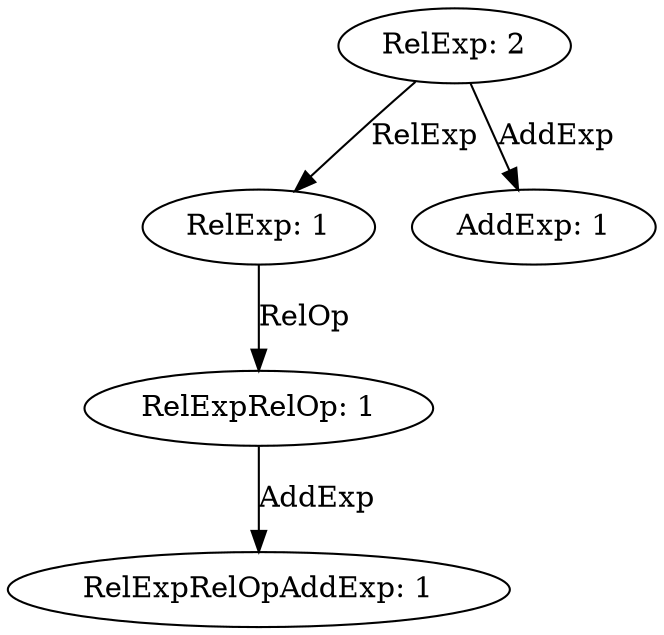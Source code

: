 digraph {
    0 [ label = "RelExp: 2" ]
    1 [ label = "RelExp: 1" ]
    2 [ label = "RelExpRelOp: 1" ]
    3 [ label = "RelExpRelOpAddExp: 1" ]
    4 [ label = "AddExp: 1" ]
    0 -> 1 [ label = "RelExp" ]
    1 -> 2 [ label = "RelOp" ]
    2 -> 3 [ label = "AddExp" ]
    0 -> 4 [ label = "AddExp" ]
}
